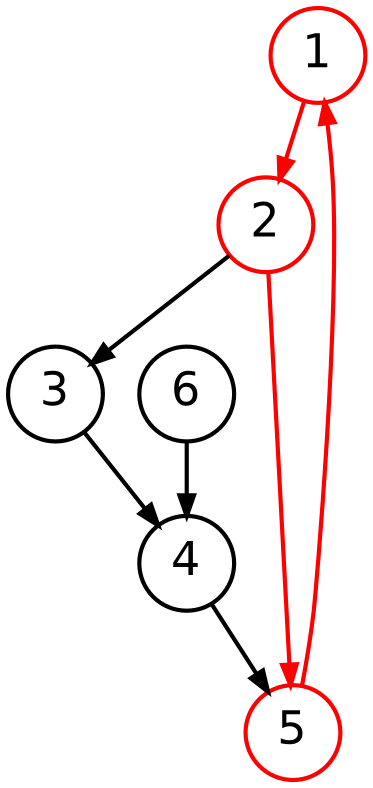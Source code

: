 digraph untitled {
        graph[bgcolor="transparent"];
        node [fontname="Bitstream Vera Sans", fontsize="22.00", shape=circle, style="bold,filled" fillcolor=white];
        edge [style=bold];
        1[color=red];
        2[color=red];
        3;
        4;
        5[color=red];
        6;
        6 -> 4;
        4 -> 5;
        5 -> 1[color=red];
        1 -> 2[color=red];
        2 -> 3;
        3 -> 4;
        2 -> 5[color=red];
}
